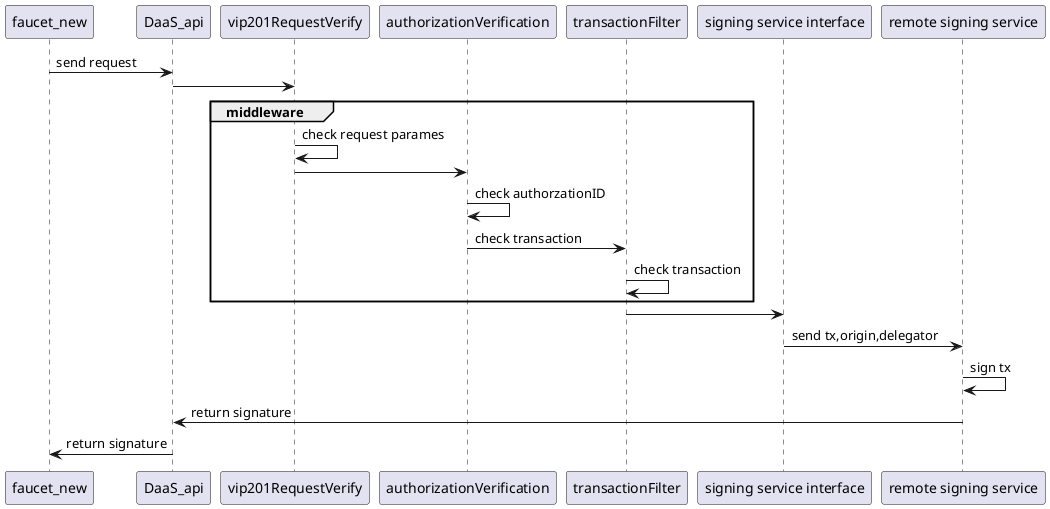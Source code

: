 @startuml
    "faucet_new" -> "DaaS_api":send request
    "DaaS_api" -> "vip201RequestVerify"
      group middleware
      "vip201RequestVerify" -> "vip201RequestVerify":check request parames
      "vip201RequestVerify" -> "authorizationVerification"
      "authorizationVerification" -> "authorizationVerification":check authorzationID
      "authorizationVerification" -> "transactionFilter":check transaction
      "transactionFilter" -> "transactionFilter":check transaction
      end
    "transactionFilter" -> "signing service interface"
    "signing service interface" -> "remote signing service": send tx,origin,delegator
    "remote signing service" -> "remote signing service": sign tx
    "remote signing service" -> "DaaS_api": return signature
    "DaaS_api" -> "faucet_new": return signature
@enduml